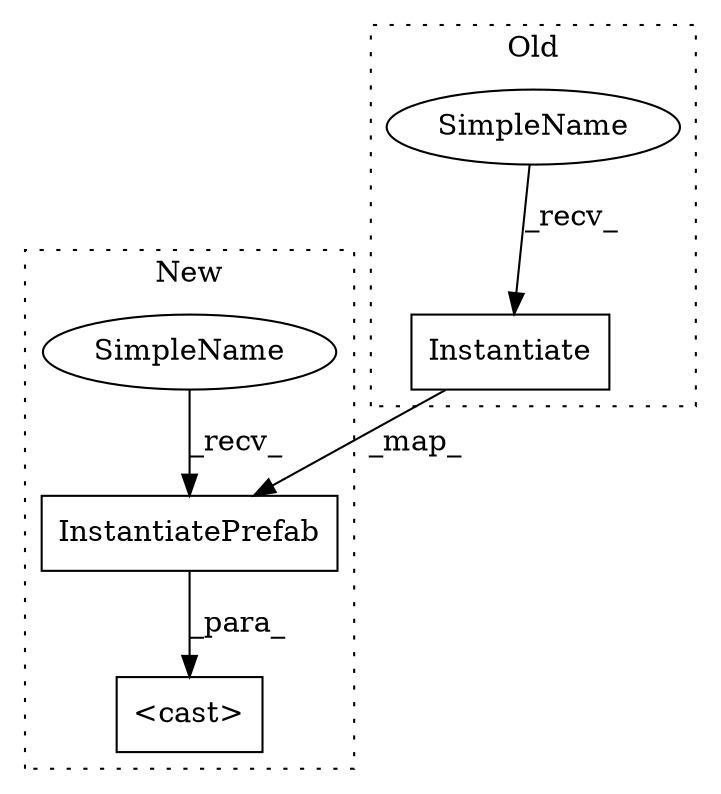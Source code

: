 digraph G {
subgraph cluster0 {
1 [label="Instantiate" a="32" s="3995,4073" l="12,1" shape="box"];
4 [label="SimpleName" a="42" s="3984" l="10" shape="ellipse"];
label = "Old";
style="dotted";
}
subgraph cluster1 {
2 [label="InstantiatePrefab" a="32" s="4468,4552" l="18,1" shape="box"];
3 [label="<cast>" a="11" s="4442" l="12" shape="box"];
5 [label="SimpleName" a="42" s="4454" l="13" shape="ellipse"];
label = "New";
style="dotted";
}
1 -> 2 [label="_map_"];
2 -> 3 [label="_para_"];
4 -> 1 [label="_recv_"];
5 -> 2 [label="_recv_"];
}